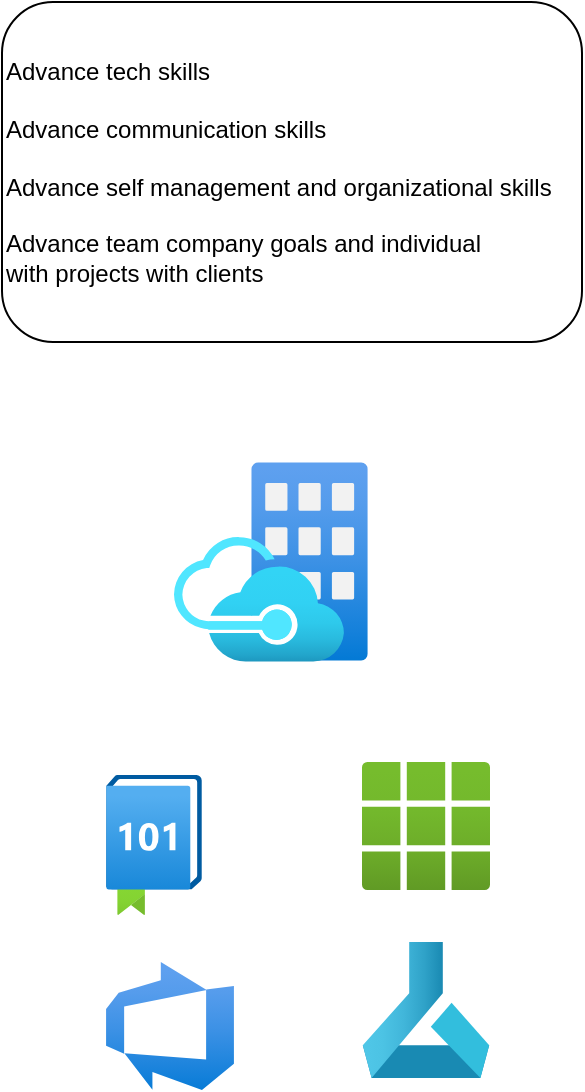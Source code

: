 <mxfile version="20.6.0" type="github">
  <diagram id="Ht1M8jgEwFfnCIfOTk4-" name="Page-1">
    <mxGraphModel dx="1660" dy="1621" grid="1" gridSize="10" guides="1" tooltips="1" connect="1" arrows="1" fold="1" page="1" pageScale="1" pageWidth="1169" pageHeight="827" math="0" shadow="0">
      <root>
        <mxCell id="0" />
        <mxCell id="1" parent="0" />
        <mxCell id="xEK08eEitcbFVY7tsDbx-5" value="Advance tech skills&lt;br&gt;&lt;br&gt;Advance communication skills&lt;br&gt;&lt;br&gt;Advance self management and organizational skills&amp;nbsp;&lt;br&gt;&lt;br&gt;Advance team company goals and individual&lt;br&gt;with projects with clients" style="rounded=1;whiteSpace=wrap;html=1;align=left;" vertex="1" parent="1">
          <mxGeometry x="40" y="-800" width="290" height="170" as="geometry" />
        </mxCell>
        <mxCell id="xEK08eEitcbFVY7tsDbx-6" value="" style="aspect=fixed;html=1;points=[];align=center;image;fontSize=12;image=img/lib/azure2/azure_stack/Azure_Stack.svg;" vertex="1" parent="1">
          <mxGeometry x="126" y="-570" width="96.88" height="100" as="geometry" />
        </mxCell>
        <mxCell id="xEK08eEitcbFVY7tsDbx-7" value="" style="aspect=fixed;html=1;points=[];align=center;image;fontSize=12;image=img/lib/azure2/devops/Azure_DevOps.svg;" vertex="1" parent="1">
          <mxGeometry x="92" y="-320" width="64" height="64" as="geometry" />
        </mxCell>
        <mxCell id="xEK08eEitcbFVY7tsDbx-9" value="" style="aspect=fixed;html=1;points=[];align=center;image;fontSize=12;image=img/lib/azure2/general/All_Resources.svg;" vertex="1" parent="1">
          <mxGeometry x="220" y="-420" width="64" height="64" as="geometry" />
        </mxCell>
        <mxCell id="xEK08eEitcbFVY7tsDbx-10" value="" style="aspect=fixed;html=1;points=[];align=center;image;fontSize=12;image=img/lib/azure2/ai_machine_learning/Machine_Learning.svg;" vertex="1" parent="1">
          <mxGeometry x="220" y="-330" width="64" height="68" as="geometry" />
        </mxCell>
        <mxCell id="xEK08eEitcbFVY7tsDbx-11" value="" style="aspect=fixed;html=1;points=[];align=center;image;fontSize=12;image=img/lib/azure2/general/Learn.svg;" vertex="1" parent="1">
          <mxGeometry x="92" y="-413.5" width="48" height="70" as="geometry" />
        </mxCell>
      </root>
    </mxGraphModel>
  </diagram>
</mxfile>
